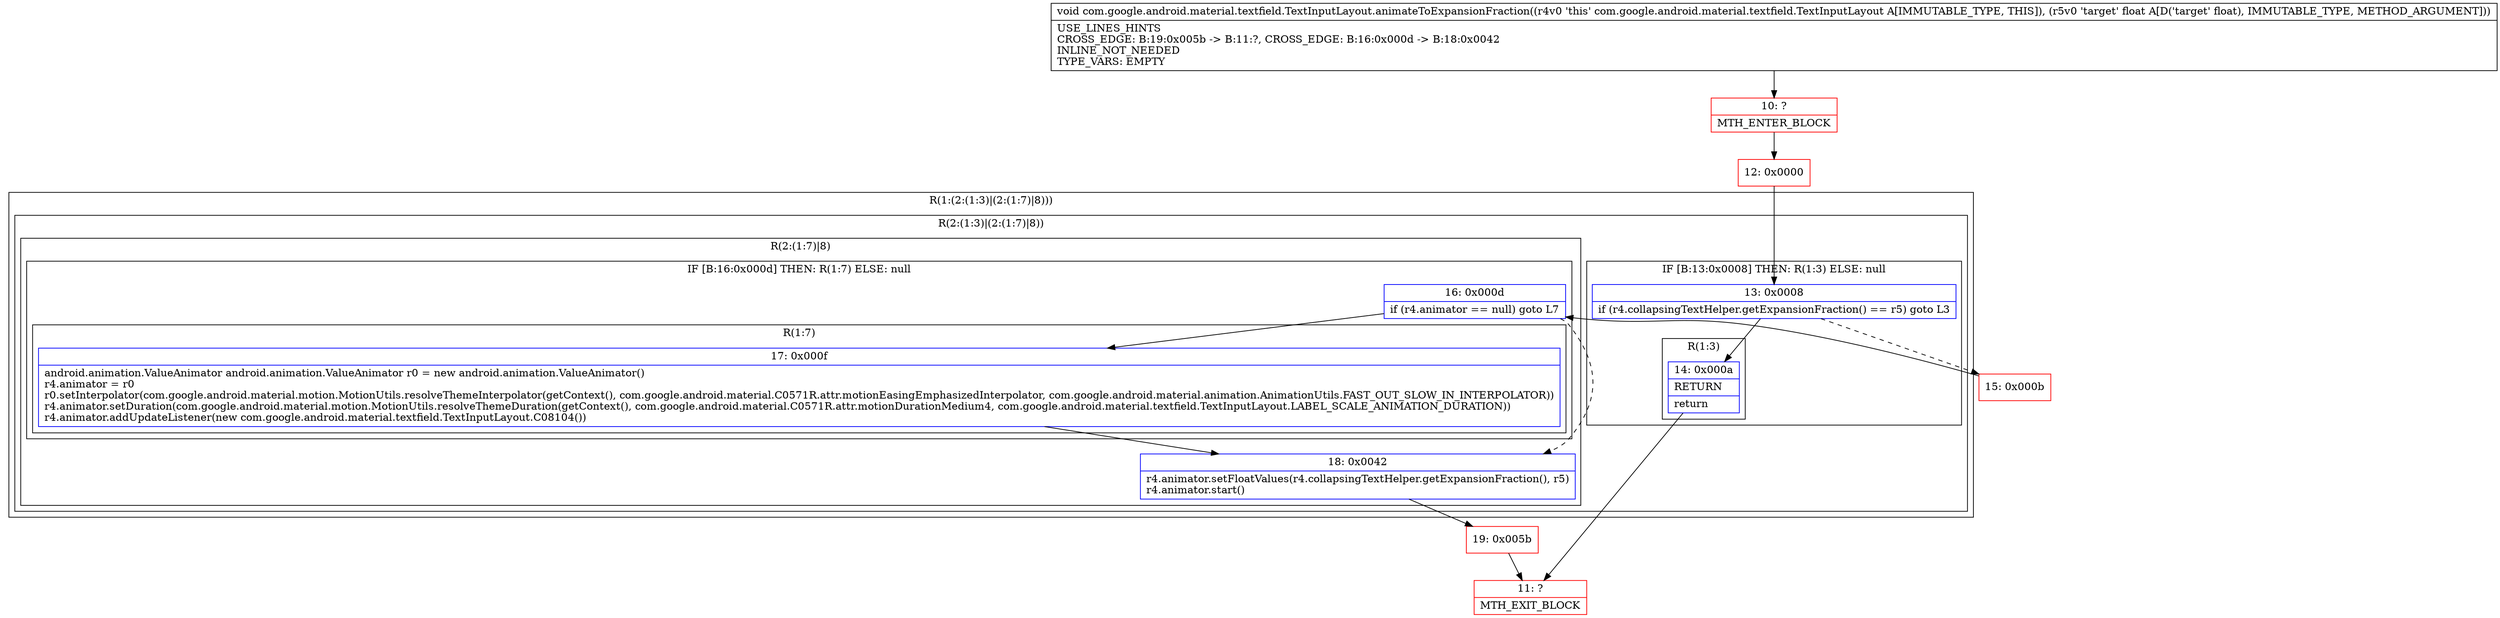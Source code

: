 digraph "CFG forcom.google.android.material.textfield.TextInputLayout.animateToExpansionFraction(F)V" {
subgraph cluster_Region_1129283066 {
label = "R(1:(2:(1:3)|(2:(1:7)|8)))";
node [shape=record,color=blue];
subgraph cluster_Region_958883628 {
label = "R(2:(1:3)|(2:(1:7)|8))";
node [shape=record,color=blue];
subgraph cluster_IfRegion_586447806 {
label = "IF [B:13:0x0008] THEN: R(1:3) ELSE: null";
node [shape=record,color=blue];
Node_13 [shape=record,label="{13\:\ 0x0008|if (r4.collapsingTextHelper.getExpansionFraction() == r5) goto L3\l}"];
subgraph cluster_Region_1289330908 {
label = "R(1:3)";
node [shape=record,color=blue];
Node_14 [shape=record,label="{14\:\ 0x000a|RETURN\l|return\l}"];
}
}
subgraph cluster_Region_1958851600 {
label = "R(2:(1:7)|8)";
node [shape=record,color=blue];
subgraph cluster_IfRegion_1994236835 {
label = "IF [B:16:0x000d] THEN: R(1:7) ELSE: null";
node [shape=record,color=blue];
Node_16 [shape=record,label="{16\:\ 0x000d|if (r4.animator == null) goto L7\l}"];
subgraph cluster_Region_1934141076 {
label = "R(1:7)";
node [shape=record,color=blue];
Node_17 [shape=record,label="{17\:\ 0x000f|android.animation.ValueAnimator android.animation.ValueAnimator r0 = new android.animation.ValueAnimator()\lr4.animator = r0\lr0.setInterpolator(com.google.android.material.motion.MotionUtils.resolveThemeInterpolator(getContext(), com.google.android.material.C0571R.attr.motionEasingEmphasizedInterpolator, com.google.android.material.animation.AnimationUtils.FAST_OUT_SLOW_IN_INTERPOLATOR))\lr4.animator.setDuration(com.google.android.material.motion.MotionUtils.resolveThemeDuration(getContext(), com.google.android.material.C0571R.attr.motionDurationMedium4, com.google.android.material.textfield.TextInputLayout.LABEL_SCALE_ANIMATION_DURATION))\lr4.animator.addUpdateListener(new com.google.android.material.textfield.TextInputLayout.C08104())\l}"];
}
}
Node_18 [shape=record,label="{18\:\ 0x0042|r4.animator.setFloatValues(r4.collapsingTextHelper.getExpansionFraction(), r5)\lr4.animator.start()\l}"];
}
}
}
Node_10 [shape=record,color=red,label="{10\:\ ?|MTH_ENTER_BLOCK\l}"];
Node_12 [shape=record,color=red,label="{12\:\ 0x0000}"];
Node_11 [shape=record,color=red,label="{11\:\ ?|MTH_EXIT_BLOCK\l}"];
Node_15 [shape=record,color=red,label="{15\:\ 0x000b}"];
Node_19 [shape=record,color=red,label="{19\:\ 0x005b}"];
MethodNode[shape=record,label="{void com.google.android.material.textfield.TextInputLayout.animateToExpansionFraction((r4v0 'this' com.google.android.material.textfield.TextInputLayout A[IMMUTABLE_TYPE, THIS]), (r5v0 'target' float A[D('target' float), IMMUTABLE_TYPE, METHOD_ARGUMENT]))  | USE_LINES_HINTS\lCROSS_EDGE: B:19:0x005b \-\> B:11:?, CROSS_EDGE: B:16:0x000d \-\> B:18:0x0042\lINLINE_NOT_NEEDED\lTYPE_VARS: EMPTY\l}"];
MethodNode -> Node_10;Node_13 -> Node_14;
Node_13 -> Node_15[style=dashed];
Node_14 -> Node_11;
Node_16 -> Node_17;
Node_16 -> Node_18[style=dashed];
Node_17 -> Node_18;
Node_18 -> Node_19;
Node_10 -> Node_12;
Node_12 -> Node_13;
Node_15 -> Node_16;
Node_19 -> Node_11;
}


